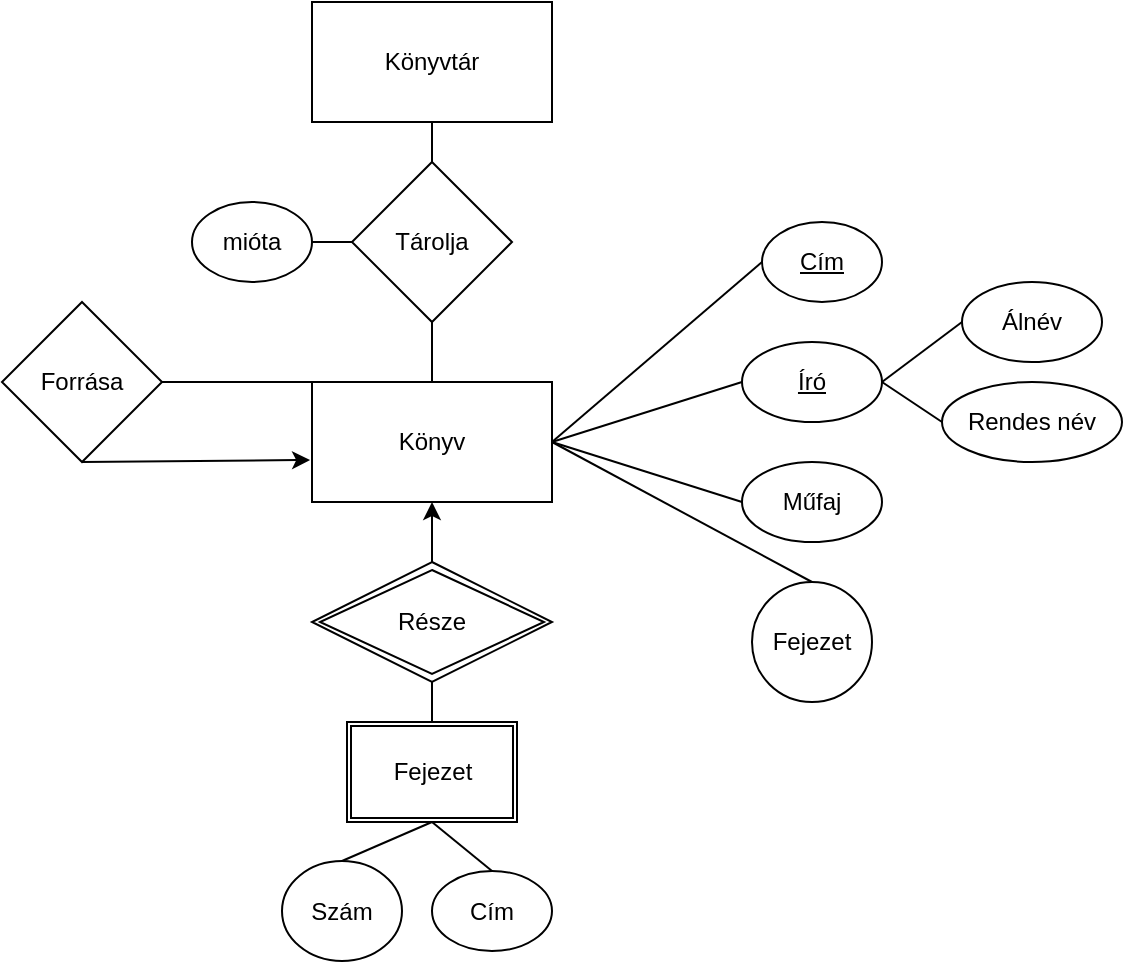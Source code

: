 <mxfile version="26.2.14">
  <diagram name="Page-1" id="jn4h7K58TT7QtxpP01rL">
    <mxGraphModel dx="1385" dy="764" grid="1" gridSize="10" guides="1" tooltips="1" connect="1" arrows="1" fold="1" page="1" pageScale="1" pageWidth="827" pageHeight="1169" math="0" shadow="0">
      <root>
        <mxCell id="0" />
        <mxCell id="1" parent="0" />
        <mxCell id="-ngVqHG8G1CUTfXcbOBs-1" value="Könyv" style="rounded=0;whiteSpace=wrap;html=1;" parent="1" vertex="1">
          <mxGeometry x="205" y="300" width="120" height="60" as="geometry" />
        </mxCell>
        <mxCell id="-ngVqHG8G1CUTfXcbOBs-2" value="Író" style="ellipse;whiteSpace=wrap;html=1;enumerate=0;fontStyle=4" parent="1" vertex="1">
          <mxGeometry x="420" y="280" width="70" height="40" as="geometry" />
        </mxCell>
        <mxCell id="-ngVqHG8G1CUTfXcbOBs-3" value="Műfaj" style="ellipse;whiteSpace=wrap;html=1;" parent="1" vertex="1">
          <mxGeometry x="420" y="340" width="70" height="40" as="geometry" />
        </mxCell>
        <mxCell id="-ngVqHG8G1CUTfXcbOBs-4" value="Fejezet" style="ellipse;whiteSpace=wrap;html=1;" parent="1" vertex="1">
          <mxGeometry x="425" y="400" width="60" height="60" as="geometry" />
        </mxCell>
        <mxCell id="-ngVqHG8G1CUTfXcbOBs-5" value="" style="endArrow=none;html=1;rounded=0;entryX=0.5;entryY=0;entryDx=0;entryDy=0;exitX=1;exitY=0.5;exitDx=0;exitDy=0;" parent="1" source="-ngVqHG8G1CUTfXcbOBs-1" target="-ngVqHG8G1CUTfXcbOBs-4" edge="1">
          <mxGeometry width="50" height="50" relative="1" as="geometry">
            <mxPoint x="390" y="580" as="sourcePoint" />
            <mxPoint x="440" y="530" as="targetPoint" />
          </mxGeometry>
        </mxCell>
        <mxCell id="-ngVqHG8G1CUTfXcbOBs-6" value="" style="endArrow=none;html=1;rounded=0;entryX=1;entryY=0.5;entryDx=0;entryDy=0;exitX=0;exitY=0.5;exitDx=0;exitDy=0;" parent="1" source="-ngVqHG8G1CUTfXcbOBs-3" target="-ngVqHG8G1CUTfXcbOBs-1" edge="1">
          <mxGeometry width="50" height="50" relative="1" as="geometry">
            <mxPoint x="390" y="580" as="sourcePoint" />
            <mxPoint x="440" y="530" as="targetPoint" />
          </mxGeometry>
        </mxCell>
        <mxCell id="-ngVqHG8G1CUTfXcbOBs-7" value="" style="endArrow=none;html=1;rounded=0;entryX=1;entryY=0.5;entryDx=0;entryDy=0;exitX=0;exitY=0.5;exitDx=0;exitDy=0;" parent="1" source="-ngVqHG8G1CUTfXcbOBs-2" target="-ngVqHG8G1CUTfXcbOBs-1" edge="1">
          <mxGeometry width="50" height="50" relative="1" as="geometry">
            <mxPoint x="390" y="580" as="sourcePoint" />
            <mxPoint x="440" y="530" as="targetPoint" />
          </mxGeometry>
        </mxCell>
        <mxCell id="-ngVqHG8G1CUTfXcbOBs-8" value="Forrása" style="rhombus;whiteSpace=wrap;html=1;" parent="1" vertex="1">
          <mxGeometry x="50" y="260" width="80" height="80" as="geometry" />
        </mxCell>
        <mxCell id="-ngVqHG8G1CUTfXcbOBs-9" value="" style="endArrow=none;html=1;rounded=0;entryX=0;entryY=0;entryDx=0;entryDy=0;exitX=1;exitY=0.5;exitDx=0;exitDy=0;" parent="1" source="-ngVqHG8G1CUTfXcbOBs-8" target="-ngVqHG8G1CUTfXcbOBs-1" edge="1">
          <mxGeometry width="50" height="50" relative="1" as="geometry">
            <mxPoint x="120" y="410" as="sourcePoint" />
            <mxPoint x="170" y="360" as="targetPoint" />
          </mxGeometry>
        </mxCell>
        <mxCell id="-ngVqHG8G1CUTfXcbOBs-10" value="" style="endArrow=classic;html=1;rounded=0;exitX=0.5;exitY=1;exitDx=0;exitDy=0;entryX=-0.008;entryY=0.65;entryDx=0;entryDy=0;entryPerimeter=0;" parent="1" source="-ngVqHG8G1CUTfXcbOBs-8" target="-ngVqHG8G1CUTfXcbOBs-1" edge="1">
          <mxGeometry width="50" height="50" relative="1" as="geometry">
            <mxPoint x="390" y="580" as="sourcePoint" />
            <mxPoint x="440" y="530" as="targetPoint" />
            <Array as="points" />
          </mxGeometry>
        </mxCell>
        <mxCell id="-ngVqHG8G1CUTfXcbOBs-11" value="Cím" style="ellipse;whiteSpace=wrap;html=1;enumerate=0;fontStyle=4" parent="1" vertex="1">
          <mxGeometry x="430" y="220" width="60" height="40" as="geometry" />
        </mxCell>
        <mxCell id="-ngVqHG8G1CUTfXcbOBs-12" value="" style="endArrow=none;html=1;rounded=0;entryX=0;entryY=0.5;entryDx=0;entryDy=0;exitX=1;exitY=0.5;exitDx=0;exitDy=0;" parent="1" source="-ngVqHG8G1CUTfXcbOBs-1" target="-ngVqHG8G1CUTfXcbOBs-11" edge="1">
          <mxGeometry width="50" height="50" relative="1" as="geometry">
            <mxPoint x="160" y="420" as="sourcePoint" />
            <mxPoint x="210" y="370" as="targetPoint" />
          </mxGeometry>
        </mxCell>
        <mxCell id="-ngVqHG8G1CUTfXcbOBs-13" value="Tárolja" style="rhombus;whiteSpace=wrap;html=1;" parent="1" vertex="1">
          <mxGeometry x="225" y="190" width="80" height="80" as="geometry" />
        </mxCell>
        <mxCell id="-ngVqHG8G1CUTfXcbOBs-14" value="Könyvtár" style="rounded=0;whiteSpace=wrap;html=1;" parent="1" vertex="1">
          <mxGeometry x="205" y="110" width="120" height="60" as="geometry" />
        </mxCell>
        <mxCell id="-ngVqHG8G1CUTfXcbOBs-15" value="" style="endArrow=none;html=1;rounded=0;entryX=0.5;entryY=1;entryDx=0;entryDy=0;exitX=0.5;exitY=0;exitDx=0;exitDy=0;" parent="1" source="-ngVqHG8G1CUTfXcbOBs-13" target="-ngVqHG8G1CUTfXcbOBs-14" edge="1">
          <mxGeometry width="50" height="50" relative="1" as="geometry">
            <mxPoint x="160" y="320" as="sourcePoint" />
            <mxPoint x="210" y="270" as="targetPoint" />
          </mxGeometry>
        </mxCell>
        <mxCell id="-ngVqHG8G1CUTfXcbOBs-16" value="" style="endArrow=none;html=1;rounded=0;entryX=0.5;entryY=1;entryDx=0;entryDy=0;exitX=0.5;exitY=0;exitDx=0;exitDy=0;" parent="1" source="-ngVqHG8G1CUTfXcbOBs-1" target="-ngVqHG8G1CUTfXcbOBs-13" edge="1">
          <mxGeometry width="50" height="50" relative="1" as="geometry">
            <mxPoint x="160" y="320" as="sourcePoint" />
            <mxPoint x="210" y="270" as="targetPoint" />
          </mxGeometry>
        </mxCell>
        <mxCell id="-ngVqHG8G1CUTfXcbOBs-18" value="Álnév" style="ellipse;whiteSpace=wrap;html=1;" parent="1" vertex="1">
          <mxGeometry x="530" y="250" width="70" height="40" as="geometry" />
        </mxCell>
        <mxCell id="-ngVqHG8G1CUTfXcbOBs-19" value="Rendes név" style="ellipse;whiteSpace=wrap;html=1;" parent="1" vertex="1">
          <mxGeometry x="520" y="300" width="90" height="40" as="geometry" />
        </mxCell>
        <mxCell id="-ngVqHG8G1CUTfXcbOBs-20" value="" style="endArrow=none;html=1;rounded=0;entryX=1;entryY=0.5;entryDx=0;entryDy=0;exitX=0;exitY=0.5;exitDx=0;exitDy=0;" parent="1" source="-ngVqHG8G1CUTfXcbOBs-19" target="-ngVqHG8G1CUTfXcbOBs-2" edge="1">
          <mxGeometry width="50" height="50" relative="1" as="geometry">
            <mxPoint x="390" y="320" as="sourcePoint" />
            <mxPoint x="440" y="270" as="targetPoint" />
          </mxGeometry>
        </mxCell>
        <mxCell id="-ngVqHG8G1CUTfXcbOBs-21" value="" style="endArrow=none;html=1;rounded=0;entryX=0;entryY=0.5;entryDx=0;entryDy=0;exitX=1;exitY=0.5;exitDx=0;exitDy=0;" parent="1" source="-ngVqHG8G1CUTfXcbOBs-2" target="-ngVqHG8G1CUTfXcbOBs-18" edge="1">
          <mxGeometry width="50" height="50" relative="1" as="geometry">
            <mxPoint x="390" y="320" as="sourcePoint" />
            <mxPoint x="440" y="270" as="targetPoint" />
          </mxGeometry>
        </mxCell>
        <mxCell id="-ngVqHG8G1CUTfXcbOBs-23" value="Fejezet" style="shape=ext;double=1;rounded=0;whiteSpace=wrap;html=1;" parent="1" vertex="1">
          <mxGeometry x="222.5" y="470" width="85" height="50" as="geometry" />
        </mxCell>
        <mxCell id="-ngVqHG8G1CUTfXcbOBs-25" value="Része" style="shape=rhombus;double=1;perimeter=rhombusPerimeter;whiteSpace=wrap;html=1;align=center;" parent="1" vertex="1">
          <mxGeometry x="205" y="390" width="120" height="60" as="geometry" />
        </mxCell>
        <mxCell id="-ngVqHG8G1CUTfXcbOBs-26" value="" style="endArrow=none;html=1;rounded=0;exitX=0.5;exitY=0;exitDx=0;exitDy=0;entryX=0.5;entryY=1;entryDx=0;entryDy=0;" parent="1" source="-ngVqHG8G1CUTfXcbOBs-23" target="-ngVqHG8G1CUTfXcbOBs-25" edge="1">
          <mxGeometry width="50" height="50" relative="1" as="geometry">
            <mxPoint x="390" y="420" as="sourcePoint" />
            <mxPoint x="440" y="370" as="targetPoint" />
          </mxGeometry>
        </mxCell>
        <mxCell id="-ngVqHG8G1CUTfXcbOBs-27" value="" style="endArrow=classic;html=1;rounded=0;exitX=0.5;exitY=0;exitDx=0;exitDy=0;entryX=0.5;entryY=1;entryDx=0;entryDy=0;" parent="1" source="-ngVqHG8G1CUTfXcbOBs-25" target="-ngVqHG8G1CUTfXcbOBs-1" edge="1">
          <mxGeometry width="50" height="50" relative="1" as="geometry">
            <mxPoint x="390" y="420" as="sourcePoint" />
            <mxPoint x="440" y="370" as="targetPoint" />
          </mxGeometry>
        </mxCell>
        <mxCell id="-ngVqHG8G1CUTfXcbOBs-28" value="Szám" style="ellipse;whiteSpace=wrap;html=1;" parent="1" vertex="1">
          <mxGeometry x="190" y="539.5" width="60" height="50" as="geometry" />
        </mxCell>
        <mxCell id="-ngVqHG8G1CUTfXcbOBs-29" value="Cím" style="ellipse;whiteSpace=wrap;html=1;" parent="1" vertex="1">
          <mxGeometry x="265" y="544.5" width="60" height="40" as="geometry" />
        </mxCell>
        <mxCell id="-ngVqHG8G1CUTfXcbOBs-30" value="" style="endArrow=none;html=1;rounded=0;entryX=0.5;entryY=1;entryDx=0;entryDy=0;exitX=0.5;exitY=0;exitDx=0;exitDy=0;" parent="1" source="-ngVqHG8G1CUTfXcbOBs-29" target="-ngVqHG8G1CUTfXcbOBs-23" edge="1">
          <mxGeometry width="50" height="50" relative="1" as="geometry">
            <mxPoint x="300" y="560" as="sourcePoint" />
            <mxPoint x="440" y="370" as="targetPoint" />
          </mxGeometry>
        </mxCell>
        <mxCell id="-ngVqHG8G1CUTfXcbOBs-31" value="" style="endArrow=none;html=1;rounded=0;exitX=0.5;exitY=0;exitDx=0;exitDy=0;entryX=0.5;entryY=1;entryDx=0;entryDy=0;" parent="1" source="-ngVqHG8G1CUTfXcbOBs-28" target="-ngVqHG8G1CUTfXcbOBs-23" edge="1">
          <mxGeometry width="50" height="50" relative="1" as="geometry">
            <mxPoint x="390" y="420" as="sourcePoint" />
            <mxPoint x="440" y="370" as="targetPoint" />
          </mxGeometry>
        </mxCell>
        <mxCell id="JocA1kE6EA1BPuLpub-3-1" value="mióta" style="ellipse;whiteSpace=wrap;html=1;" vertex="1" parent="1">
          <mxGeometry x="145" y="210" width="60" height="40" as="geometry" />
        </mxCell>
        <mxCell id="JocA1kE6EA1BPuLpub-3-2" value="" style="endArrow=none;html=1;rounded=0;entryX=0;entryY=0.5;entryDx=0;entryDy=0;exitX=1;exitY=0.5;exitDx=0;exitDy=0;" edge="1" parent="1" source="JocA1kE6EA1BPuLpub-3-1" target="-ngVqHG8G1CUTfXcbOBs-13">
          <mxGeometry width="50" height="50" relative="1" as="geometry">
            <mxPoint x="390" y="420" as="sourcePoint" />
            <mxPoint x="440" y="370" as="targetPoint" />
          </mxGeometry>
        </mxCell>
      </root>
    </mxGraphModel>
  </diagram>
</mxfile>
